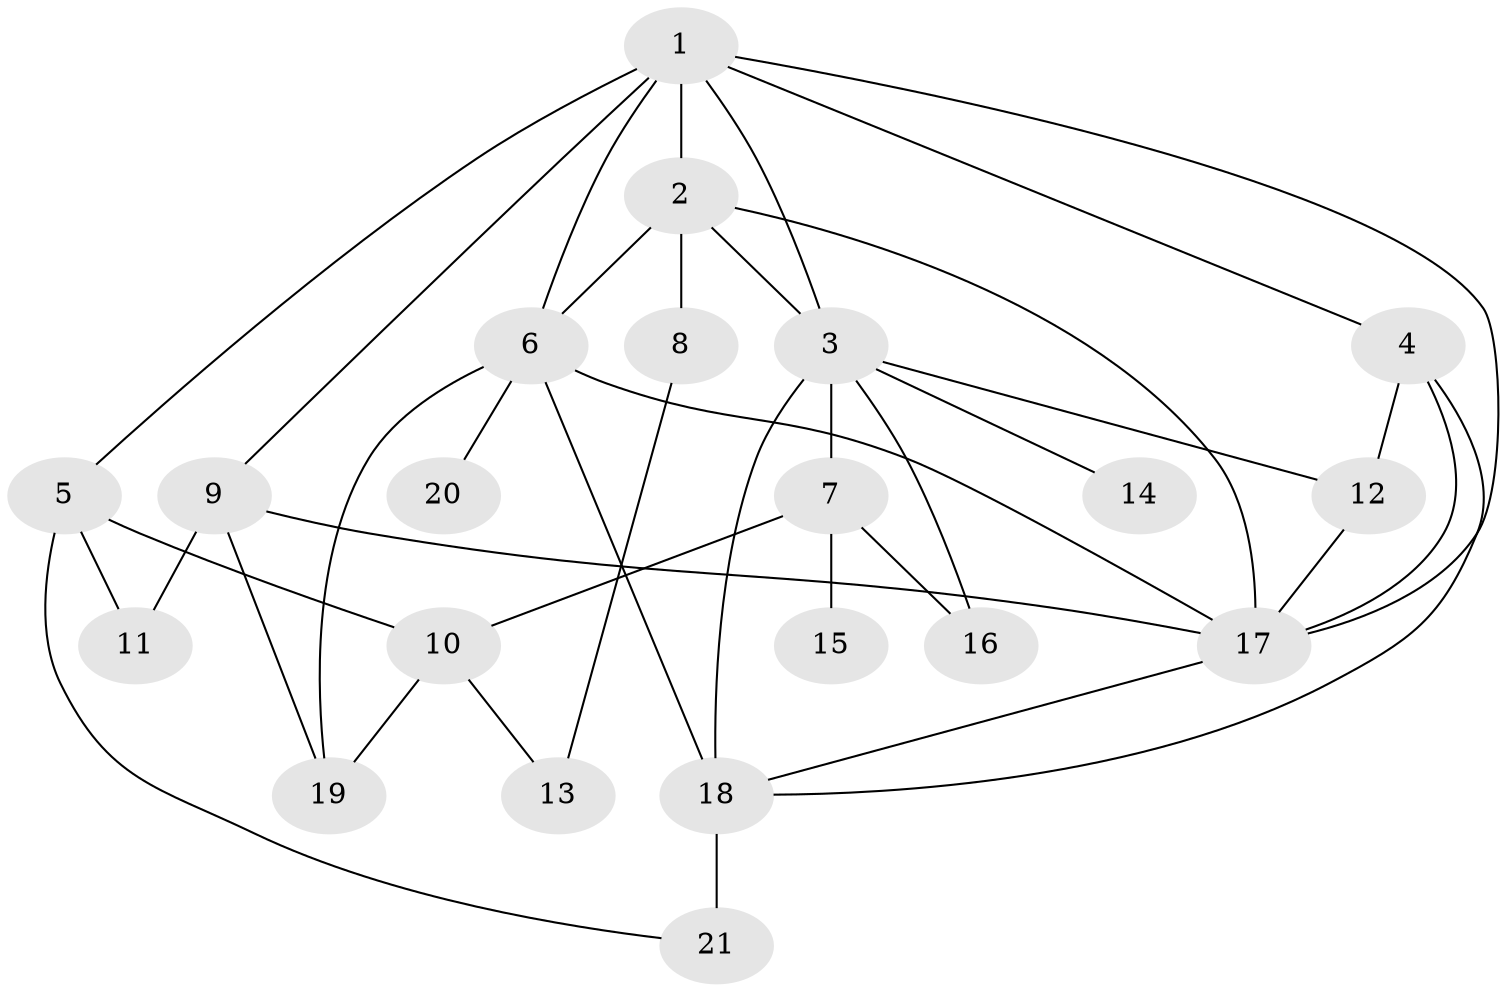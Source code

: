// original degree distribution, {13: 0.014492753623188406, 5: 0.057971014492753624, 14: 0.014492753623188406, 6: 0.043478260869565216, 7: 0.043478260869565216, 1: 0.463768115942029, 2: 0.2028985507246377, 8: 0.014492753623188406, 3: 0.08695652173913043, 4: 0.057971014492753624}
// Generated by graph-tools (version 1.1) at 2025/50/03/04/25 22:50:40]
// undirected, 21 vertices, 38 edges
graph export_dot {
  node [color=gray90,style=filled];
  1;
  2;
  3;
  4;
  5;
  6;
  7;
  8;
  9;
  10;
  11;
  12;
  13;
  14;
  15;
  16;
  17;
  18;
  19;
  20;
  21;
  1 -- 2 [weight=2.0];
  1 -- 3 [weight=1.0];
  1 -- 4 [weight=1.0];
  1 -- 5 [weight=1.0];
  1 -- 6 [weight=3.0];
  1 -- 9 [weight=1.0];
  1 -- 17 [weight=2.0];
  2 -- 3 [weight=1.0];
  2 -- 6 [weight=1.0];
  2 -- 8 [weight=2.0];
  2 -- 17 [weight=2.0];
  3 -- 7 [weight=5.0];
  3 -- 12 [weight=1.0];
  3 -- 14 [weight=1.0];
  3 -- 16 [weight=1.0];
  3 -- 18 [weight=1.0];
  4 -- 12 [weight=1.0];
  4 -- 17 [weight=1.0];
  4 -- 18 [weight=1.0];
  5 -- 10 [weight=3.0];
  5 -- 11 [weight=1.0];
  5 -- 21 [weight=1.0];
  6 -- 17 [weight=1.0];
  6 -- 18 [weight=1.0];
  6 -- 19 [weight=1.0];
  6 -- 20 [weight=2.0];
  7 -- 10 [weight=1.0];
  7 -- 15 [weight=1.0];
  7 -- 16 [weight=1.0];
  8 -- 13 [weight=2.0];
  9 -- 11 [weight=3.0];
  9 -- 17 [weight=2.0];
  9 -- 19 [weight=1.0];
  10 -- 13 [weight=1.0];
  10 -- 19 [weight=1.0];
  12 -- 17 [weight=1.0];
  17 -- 18 [weight=1.0];
  18 -- 21 [weight=2.0];
}
